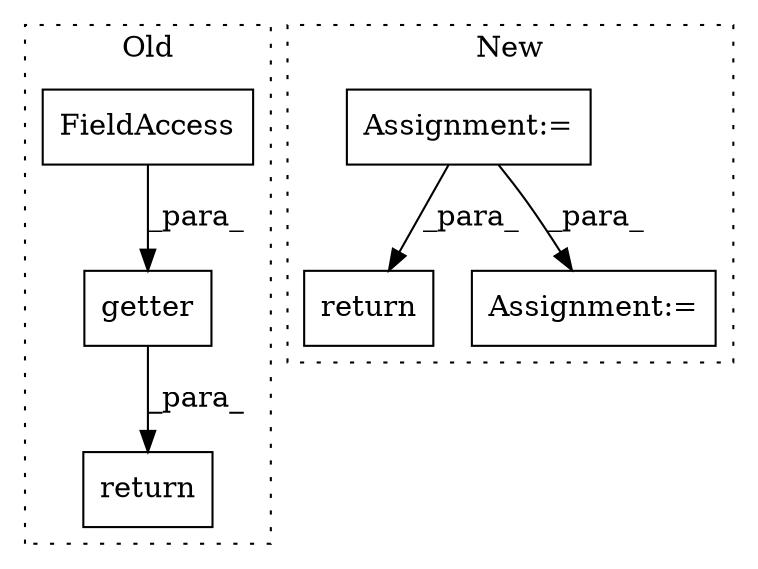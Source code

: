 digraph G {
subgraph cluster0 {
1 [label="getter" a="32" s="3866,3889" l="7,1" shape="box"];
3 [label="FieldAccess" a="22" s="3883" l="6" shape="box"];
4 [label="return" a="41" s="3859" l="7" shape="box"];
label = "Old";
style="dotted";
}
subgraph cluster1 {
2 [label="return" a="41" s="4467" l="7" shape="box"];
5 [label="Assignment:=" a="7" s="3102" l="3" shape="box"];
6 [label="Assignment:=" a="7" s="5891" l="1" shape="box"];
label = "New";
style="dotted";
}
1 -> 4 [label="_para_"];
3 -> 1 [label="_para_"];
5 -> 6 [label="_para_"];
5 -> 2 [label="_para_"];
}